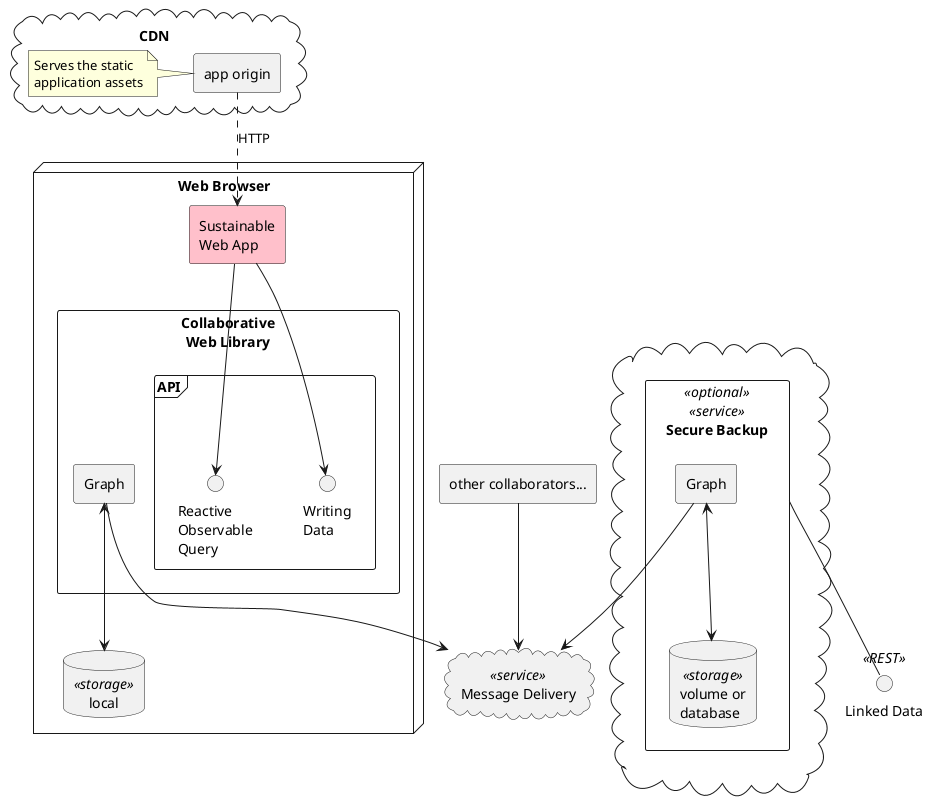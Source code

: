 @startuml
'https://plantuml.com/component-diagram
skinparam componentStyle rectangle

node "Web Browser" {
  component "Sustainable\nWeb App" as app #pink
  component "Collaborative\nWeb Library" as cwl {
    [Graph]
    frame API {
      interface "Reactive\nObservable\nQuery" as query
      interface "Writing\nData" as data
    }
  }

  database local <<storage>>

  Graph <--> local

  app --> query
  app --> data
}

cloud CDN {
  [app origin] as origin
  note left
    Serves the static
    application assets
  end note
}

cloud "Message Delivery" as messaging <<service>>

interface "Linked Data" as dapi <<REST>>

cloud {
  component "Secure Backup" as backup <<optional>> <<service>> {
    component "Graph" as gwGraph
    database "volume or\ndatabase" <<storage>> as gwDb
    gwGraph <--> gwDb
  }
  backup -- dapi
}

[other collaborators...] as others

Graph --> messaging
gwGraph --> messaging
others --> messaging

origin ..> app: HTTP

@enduml